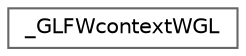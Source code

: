 digraph "类继承关系图"
{
 // LATEX_PDF_SIZE
  bgcolor="transparent";
  edge [fontname=Helvetica,fontsize=10,labelfontname=Helvetica,labelfontsize=10];
  node [fontname=Helvetica,fontsize=10,shape=box,height=0.2,width=0.4];
  rankdir="LR";
  Node0 [id="Node000000",label="_GLFWcontextWGL",height=0.2,width=0.4,color="grey40", fillcolor="white", style="filled",URL="$struct___g_l_f_wcontext_w_g_l.html",tooltip=" "];
}
